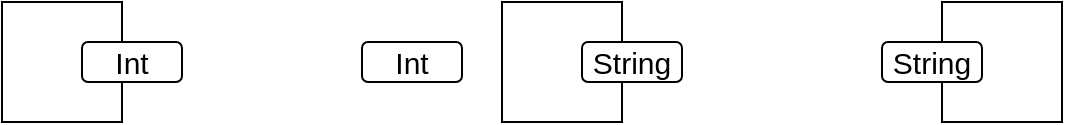 <mxfile version="25.0.2">
  <diagram name="Page-1" id="WNZ-XKO8ZaHE2cqfns8_">
    <mxGraphModel dx="1036" dy="793" grid="1" gridSize="10" guides="1" tooltips="1" connect="1" arrows="1" fold="1" page="1" pageScale="1" pageWidth="827" pageHeight="1169" math="0" shadow="0">
      <root>
        <mxCell id="0" />
        <mxCell id="1" parent="0" />
        <mxCell id="CYiOKiSfskk99Y9TRi6j-1" value="" style="whiteSpace=wrap;html=1;aspect=fixed;" vertex="1" parent="1">
          <mxGeometry x="100" y="310" width="60" height="60" as="geometry" />
        </mxCell>
        <mxCell id="CYiOKiSfskk99Y9TRi6j-2" value="&lt;font style=&quot;font-size: 15px;&quot;&gt;Int&lt;/font&gt;" style="rounded=1;whiteSpace=wrap;html=1;" vertex="1" parent="1">
          <mxGeometry x="140" y="330" width="50" height="20" as="geometry" />
        </mxCell>
        <mxCell id="CYiOKiSfskk99Y9TRi6j-6" value="" style="whiteSpace=wrap;html=1;aspect=fixed;" vertex="1" parent="1">
          <mxGeometry x="350" y="310" width="60" height="60" as="geometry" />
        </mxCell>
        <mxCell id="CYiOKiSfskk99Y9TRi6j-7" value="&lt;font style=&quot;font-size: 15px;&quot;&gt;String&lt;/font&gt;" style="rounded=1;whiteSpace=wrap;html=1;" vertex="1" parent="1">
          <mxGeometry x="390" y="330" width="50" height="20" as="geometry" />
        </mxCell>
        <mxCell id="CYiOKiSfskk99Y9TRi6j-8" value="&lt;font style=&quot;font-size: 15px;&quot;&gt;Int&lt;/font&gt;" style="rounded=1;whiteSpace=wrap;html=1;" vertex="1" parent="1">
          <mxGeometry x="280" y="330" width="50" height="20" as="geometry" />
        </mxCell>
        <mxCell id="CYiOKiSfskk99Y9TRi6j-9" value="" style="whiteSpace=wrap;html=1;aspect=fixed;" vertex="1" parent="1">
          <mxGeometry x="570" y="310" width="60" height="60" as="geometry" />
        </mxCell>
        <mxCell id="CYiOKiSfskk99Y9TRi6j-10" value="&lt;font style=&quot;font-size: 15px;&quot;&gt;String&lt;/font&gt;" style="rounded=1;whiteSpace=wrap;html=1;" vertex="1" parent="1">
          <mxGeometry x="540" y="330" width="50" height="20" as="geometry" />
        </mxCell>
      </root>
    </mxGraphModel>
  </diagram>
</mxfile>
